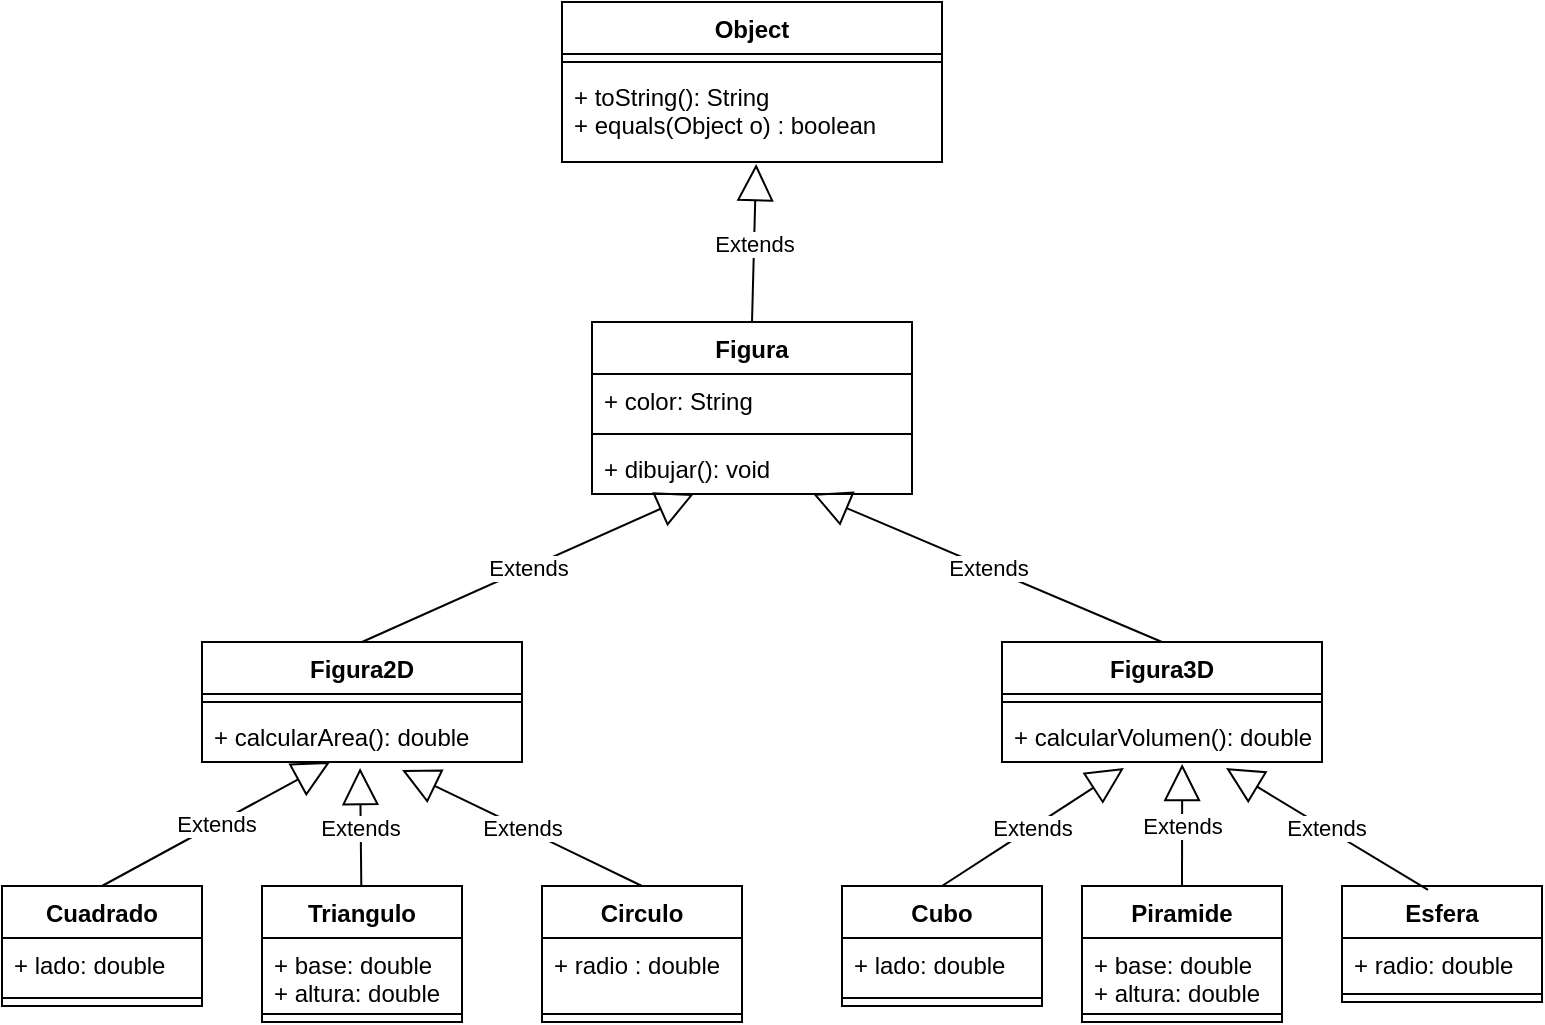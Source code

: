 <mxfile version="24.2.7" type="device">
  <diagram name="Página-1" id="gK0X3lMmf7q91TXC2wed">
    <mxGraphModel dx="1014" dy="640" grid="1" gridSize="10" guides="1" tooltips="1" connect="1" arrows="1" fold="1" page="1" pageScale="1" pageWidth="827" pageHeight="1169" math="0" shadow="0">
      <root>
        <mxCell id="0" />
        <mxCell id="1" parent="0" />
        <mxCell id="IVM7L2_SUEjDmZNIbEDR-1" value="Figura" style="swimlane;fontStyle=1;align=center;verticalAlign=top;childLayout=stackLayout;horizontal=1;startSize=26;horizontalStack=0;resizeParent=1;resizeParentMax=0;resizeLast=0;collapsible=1;marginBottom=0;whiteSpace=wrap;html=1;" vertex="1" parent="1">
          <mxGeometry x="315" y="260" width="160" height="86" as="geometry" />
        </mxCell>
        <mxCell id="IVM7L2_SUEjDmZNIbEDR-2" value="+ color: String" style="text;strokeColor=none;fillColor=none;align=left;verticalAlign=top;spacingLeft=4;spacingRight=4;overflow=hidden;rotatable=0;points=[[0,0.5],[1,0.5]];portConstraint=eastwest;whiteSpace=wrap;html=1;" vertex="1" parent="IVM7L2_SUEjDmZNIbEDR-1">
          <mxGeometry y="26" width="160" height="26" as="geometry" />
        </mxCell>
        <mxCell id="IVM7L2_SUEjDmZNIbEDR-3" value="" style="line;strokeWidth=1;fillColor=none;align=left;verticalAlign=middle;spacingTop=-1;spacingLeft=3;spacingRight=3;rotatable=0;labelPosition=right;points=[];portConstraint=eastwest;strokeColor=inherit;" vertex="1" parent="IVM7L2_SUEjDmZNIbEDR-1">
          <mxGeometry y="52" width="160" height="8" as="geometry" />
        </mxCell>
        <mxCell id="IVM7L2_SUEjDmZNIbEDR-4" value="+ dibujar(): void" style="text;strokeColor=none;fillColor=none;align=left;verticalAlign=top;spacingLeft=4;spacingRight=4;overflow=hidden;rotatable=0;points=[[0,0.5],[1,0.5]];portConstraint=eastwest;whiteSpace=wrap;html=1;" vertex="1" parent="IVM7L2_SUEjDmZNIbEDR-1">
          <mxGeometry y="60" width="160" height="26" as="geometry" />
        </mxCell>
        <mxCell id="IVM7L2_SUEjDmZNIbEDR-5" value="Object" style="swimlane;fontStyle=1;align=center;verticalAlign=top;childLayout=stackLayout;horizontal=1;startSize=26;horizontalStack=0;resizeParent=1;resizeParentMax=0;resizeLast=0;collapsible=1;marginBottom=0;whiteSpace=wrap;html=1;" vertex="1" parent="1">
          <mxGeometry x="300" y="100" width="190" height="80" as="geometry" />
        </mxCell>
        <mxCell id="IVM7L2_SUEjDmZNIbEDR-7" value="" style="line;strokeWidth=1;fillColor=none;align=left;verticalAlign=middle;spacingTop=-1;spacingLeft=3;spacingRight=3;rotatable=0;labelPosition=right;points=[];portConstraint=eastwest;strokeColor=inherit;" vertex="1" parent="IVM7L2_SUEjDmZNIbEDR-5">
          <mxGeometry y="26" width="190" height="8" as="geometry" />
        </mxCell>
        <mxCell id="IVM7L2_SUEjDmZNIbEDR-8" value="+ toString(): String&lt;div&gt;+ equals(Object o) : boolean&lt;/div&gt;" style="text;strokeColor=none;fillColor=none;align=left;verticalAlign=top;spacingLeft=4;spacingRight=4;overflow=hidden;rotatable=0;points=[[0,0.5],[1,0.5]];portConstraint=eastwest;whiteSpace=wrap;html=1;" vertex="1" parent="IVM7L2_SUEjDmZNIbEDR-5">
          <mxGeometry y="34" width="190" height="46" as="geometry" />
        </mxCell>
        <mxCell id="IVM7L2_SUEjDmZNIbEDR-9" value="Figura2D" style="swimlane;fontStyle=1;align=center;verticalAlign=top;childLayout=stackLayout;horizontal=1;startSize=26;horizontalStack=0;resizeParent=1;resizeParentMax=0;resizeLast=0;collapsible=1;marginBottom=0;whiteSpace=wrap;html=1;" vertex="1" parent="1">
          <mxGeometry x="120" y="420" width="160" height="60" as="geometry" />
        </mxCell>
        <mxCell id="IVM7L2_SUEjDmZNIbEDR-11" value="" style="line;strokeWidth=1;fillColor=none;align=left;verticalAlign=middle;spacingTop=-1;spacingLeft=3;spacingRight=3;rotatable=0;labelPosition=right;points=[];portConstraint=eastwest;strokeColor=inherit;" vertex="1" parent="IVM7L2_SUEjDmZNIbEDR-9">
          <mxGeometry y="26" width="160" height="8" as="geometry" />
        </mxCell>
        <mxCell id="IVM7L2_SUEjDmZNIbEDR-12" value="+ calcularArea(): double" style="text;strokeColor=none;fillColor=none;align=left;verticalAlign=top;spacingLeft=4;spacingRight=4;overflow=hidden;rotatable=0;points=[[0,0.5],[1,0.5]];portConstraint=eastwest;whiteSpace=wrap;html=1;" vertex="1" parent="IVM7L2_SUEjDmZNIbEDR-9">
          <mxGeometry y="34" width="160" height="26" as="geometry" />
        </mxCell>
        <mxCell id="IVM7L2_SUEjDmZNIbEDR-13" value="Figura3D" style="swimlane;fontStyle=1;align=center;verticalAlign=top;childLayout=stackLayout;horizontal=1;startSize=26;horizontalStack=0;resizeParent=1;resizeParentMax=0;resizeLast=0;collapsible=1;marginBottom=0;whiteSpace=wrap;html=1;" vertex="1" parent="1">
          <mxGeometry x="520" y="420" width="160" height="60" as="geometry" />
        </mxCell>
        <mxCell id="IVM7L2_SUEjDmZNIbEDR-15" value="" style="line;strokeWidth=1;fillColor=none;align=left;verticalAlign=middle;spacingTop=-1;spacingLeft=3;spacingRight=3;rotatable=0;labelPosition=right;points=[];portConstraint=eastwest;strokeColor=inherit;" vertex="1" parent="IVM7L2_SUEjDmZNIbEDR-13">
          <mxGeometry y="26" width="160" height="8" as="geometry" />
        </mxCell>
        <mxCell id="IVM7L2_SUEjDmZNIbEDR-16" value="+ calcularVolumen(): double" style="text;strokeColor=none;fillColor=none;align=left;verticalAlign=top;spacingLeft=4;spacingRight=4;overflow=hidden;rotatable=0;points=[[0,0.5],[1,0.5]];portConstraint=eastwest;whiteSpace=wrap;html=1;" vertex="1" parent="IVM7L2_SUEjDmZNIbEDR-13">
          <mxGeometry y="34" width="160" height="26" as="geometry" />
        </mxCell>
        <mxCell id="IVM7L2_SUEjDmZNIbEDR-20" value="Cuadrado" style="swimlane;fontStyle=1;align=center;verticalAlign=top;childLayout=stackLayout;horizontal=1;startSize=26;horizontalStack=0;resizeParent=1;resizeParentMax=0;resizeLast=0;collapsible=1;marginBottom=0;whiteSpace=wrap;html=1;" vertex="1" parent="1">
          <mxGeometry x="20" y="542" width="100" height="60" as="geometry" />
        </mxCell>
        <mxCell id="IVM7L2_SUEjDmZNIbEDR-21" value="+ lado: double" style="text;strokeColor=none;fillColor=none;align=left;verticalAlign=top;spacingLeft=4;spacingRight=4;overflow=hidden;rotatable=0;points=[[0,0.5],[1,0.5]];portConstraint=eastwest;whiteSpace=wrap;html=1;" vertex="1" parent="IVM7L2_SUEjDmZNIbEDR-20">
          <mxGeometry y="26" width="100" height="26" as="geometry" />
        </mxCell>
        <mxCell id="IVM7L2_SUEjDmZNIbEDR-22" value="" style="line;strokeWidth=1;fillColor=none;align=left;verticalAlign=middle;spacingTop=-1;spacingLeft=3;spacingRight=3;rotatable=0;labelPosition=right;points=[];portConstraint=eastwest;strokeColor=inherit;" vertex="1" parent="IVM7L2_SUEjDmZNIbEDR-20">
          <mxGeometry y="52" width="100" height="8" as="geometry" />
        </mxCell>
        <mxCell id="IVM7L2_SUEjDmZNIbEDR-24" value="Triangulo" style="swimlane;fontStyle=1;align=center;verticalAlign=top;childLayout=stackLayout;horizontal=1;startSize=26;horizontalStack=0;resizeParent=1;resizeParentMax=0;resizeLast=0;collapsible=1;marginBottom=0;whiteSpace=wrap;html=1;" vertex="1" parent="1">
          <mxGeometry x="150" y="542" width="100" height="68" as="geometry" />
        </mxCell>
        <mxCell id="IVM7L2_SUEjDmZNIbEDR-25" value="+ base: double&lt;div&gt;+ altura: double&lt;/div&gt;" style="text;strokeColor=none;fillColor=none;align=left;verticalAlign=top;spacingLeft=4;spacingRight=4;overflow=hidden;rotatable=0;points=[[0,0.5],[1,0.5]];portConstraint=eastwest;whiteSpace=wrap;html=1;" vertex="1" parent="IVM7L2_SUEjDmZNIbEDR-24">
          <mxGeometry y="26" width="100" height="34" as="geometry" />
        </mxCell>
        <mxCell id="IVM7L2_SUEjDmZNIbEDR-26" value="" style="line;strokeWidth=1;fillColor=none;align=left;verticalAlign=middle;spacingTop=-1;spacingLeft=3;spacingRight=3;rotatable=0;labelPosition=right;points=[];portConstraint=eastwest;strokeColor=inherit;" vertex="1" parent="IVM7L2_SUEjDmZNIbEDR-24">
          <mxGeometry y="60" width="100" height="8" as="geometry" />
        </mxCell>
        <mxCell id="IVM7L2_SUEjDmZNIbEDR-28" value="Circulo" style="swimlane;fontStyle=1;align=center;verticalAlign=top;childLayout=stackLayout;horizontal=1;startSize=26;horizontalStack=0;resizeParent=1;resizeParentMax=0;resizeLast=0;collapsible=1;marginBottom=0;whiteSpace=wrap;html=1;" vertex="1" parent="1">
          <mxGeometry x="290" y="542" width="100" height="68" as="geometry" />
        </mxCell>
        <mxCell id="IVM7L2_SUEjDmZNIbEDR-29" value="+ radio : double" style="text;strokeColor=none;fillColor=none;align=left;verticalAlign=top;spacingLeft=4;spacingRight=4;overflow=hidden;rotatable=0;points=[[0,0.5],[1,0.5]];portConstraint=eastwest;whiteSpace=wrap;html=1;" vertex="1" parent="IVM7L2_SUEjDmZNIbEDR-28">
          <mxGeometry y="26" width="100" height="34" as="geometry" />
        </mxCell>
        <mxCell id="IVM7L2_SUEjDmZNIbEDR-30" value="" style="line;strokeWidth=1;fillColor=none;align=left;verticalAlign=middle;spacingTop=-1;spacingLeft=3;spacingRight=3;rotatable=0;labelPosition=right;points=[];portConstraint=eastwest;strokeColor=inherit;" vertex="1" parent="IVM7L2_SUEjDmZNIbEDR-28">
          <mxGeometry y="60" width="100" height="8" as="geometry" />
        </mxCell>
        <mxCell id="IVM7L2_SUEjDmZNIbEDR-31" value="Cubo" style="swimlane;fontStyle=1;align=center;verticalAlign=top;childLayout=stackLayout;horizontal=1;startSize=26;horizontalStack=0;resizeParent=1;resizeParentMax=0;resizeLast=0;collapsible=1;marginBottom=0;whiteSpace=wrap;html=1;" vertex="1" parent="1">
          <mxGeometry x="440" y="542" width="100" height="60" as="geometry" />
        </mxCell>
        <mxCell id="IVM7L2_SUEjDmZNIbEDR-32" value="+ lado: double" style="text;strokeColor=none;fillColor=none;align=left;verticalAlign=top;spacingLeft=4;spacingRight=4;overflow=hidden;rotatable=0;points=[[0,0.5],[1,0.5]];portConstraint=eastwest;whiteSpace=wrap;html=1;" vertex="1" parent="IVM7L2_SUEjDmZNIbEDR-31">
          <mxGeometry y="26" width="100" height="26" as="geometry" />
        </mxCell>
        <mxCell id="IVM7L2_SUEjDmZNIbEDR-33" value="" style="line;strokeWidth=1;fillColor=none;align=left;verticalAlign=middle;spacingTop=-1;spacingLeft=3;spacingRight=3;rotatable=0;labelPosition=right;points=[];portConstraint=eastwest;strokeColor=inherit;" vertex="1" parent="IVM7L2_SUEjDmZNIbEDR-31">
          <mxGeometry y="52" width="100" height="8" as="geometry" />
        </mxCell>
        <mxCell id="IVM7L2_SUEjDmZNIbEDR-37" value="Piramide" style="swimlane;fontStyle=1;align=center;verticalAlign=top;childLayout=stackLayout;horizontal=1;startSize=26;horizontalStack=0;resizeParent=1;resizeParentMax=0;resizeLast=0;collapsible=1;marginBottom=0;whiteSpace=wrap;html=1;" vertex="1" parent="1">
          <mxGeometry x="560" y="542" width="100" height="68" as="geometry" />
        </mxCell>
        <mxCell id="IVM7L2_SUEjDmZNIbEDR-38" value="+ base: double&lt;div&gt;+ altura: double&lt;/div&gt;" style="text;strokeColor=none;fillColor=none;align=left;verticalAlign=top;spacingLeft=4;spacingRight=4;overflow=hidden;rotatable=0;points=[[0,0.5],[1,0.5]];portConstraint=eastwest;whiteSpace=wrap;html=1;" vertex="1" parent="IVM7L2_SUEjDmZNIbEDR-37">
          <mxGeometry y="26" width="100" height="34" as="geometry" />
        </mxCell>
        <mxCell id="IVM7L2_SUEjDmZNIbEDR-39" value="" style="line;strokeWidth=1;fillColor=none;align=left;verticalAlign=middle;spacingTop=-1;spacingLeft=3;spacingRight=3;rotatable=0;labelPosition=right;points=[];portConstraint=eastwest;strokeColor=inherit;" vertex="1" parent="IVM7L2_SUEjDmZNIbEDR-37">
          <mxGeometry y="60" width="100" height="8" as="geometry" />
        </mxCell>
        <mxCell id="IVM7L2_SUEjDmZNIbEDR-40" value="Esfera" style="swimlane;fontStyle=1;align=center;verticalAlign=top;childLayout=stackLayout;horizontal=1;startSize=26;horizontalStack=0;resizeParent=1;resizeParentMax=0;resizeLast=0;collapsible=1;marginBottom=0;whiteSpace=wrap;html=1;" vertex="1" parent="1">
          <mxGeometry x="690" y="542" width="100" height="58" as="geometry" />
        </mxCell>
        <mxCell id="IVM7L2_SUEjDmZNIbEDR-41" value="+ radio: double" style="text;strokeColor=none;fillColor=none;align=left;verticalAlign=top;spacingLeft=4;spacingRight=4;overflow=hidden;rotatable=0;points=[[0,0.5],[1,0.5]];portConstraint=eastwest;whiteSpace=wrap;html=1;" vertex="1" parent="IVM7L2_SUEjDmZNIbEDR-40">
          <mxGeometry y="26" width="100" height="24" as="geometry" />
        </mxCell>
        <mxCell id="IVM7L2_SUEjDmZNIbEDR-42" value="" style="line;strokeWidth=1;fillColor=none;align=left;verticalAlign=middle;spacingTop=-1;spacingLeft=3;spacingRight=3;rotatable=0;labelPosition=right;points=[];portConstraint=eastwest;strokeColor=inherit;" vertex="1" parent="IVM7L2_SUEjDmZNIbEDR-40">
          <mxGeometry y="50" width="100" height="8" as="geometry" />
        </mxCell>
        <mxCell id="IVM7L2_SUEjDmZNIbEDR-43" value="Extends" style="endArrow=block;endSize=16;endFill=0;html=1;rounded=0;exitX=0.5;exitY=0;exitDx=0;exitDy=0;entryX=0.511;entryY=1.022;entryDx=0;entryDy=0;entryPerimeter=0;" edge="1" parent="1" source="IVM7L2_SUEjDmZNIbEDR-1" target="IVM7L2_SUEjDmZNIbEDR-8">
          <mxGeometry width="160" relative="1" as="geometry">
            <mxPoint x="330" y="400" as="sourcePoint" />
            <mxPoint x="490" y="400" as="targetPoint" />
          </mxGeometry>
        </mxCell>
        <mxCell id="IVM7L2_SUEjDmZNIbEDR-44" value="Extends" style="endArrow=block;endSize=16;endFill=0;html=1;rounded=0;exitX=0.5;exitY=0;exitDx=0;exitDy=0;" edge="1" parent="1" source="IVM7L2_SUEjDmZNIbEDR-9" target="IVM7L2_SUEjDmZNIbEDR-4">
          <mxGeometry width="160" relative="1" as="geometry">
            <mxPoint x="405" y="270" as="sourcePoint" />
            <mxPoint x="370" y="350" as="targetPoint" />
          </mxGeometry>
        </mxCell>
        <mxCell id="IVM7L2_SUEjDmZNIbEDR-45" value="Extends" style="endArrow=block;endSize=16;endFill=0;html=1;rounded=0;exitX=0.5;exitY=0;exitDx=0;exitDy=0;" edge="1" parent="1" source="IVM7L2_SUEjDmZNIbEDR-13" target="IVM7L2_SUEjDmZNIbEDR-4">
          <mxGeometry width="160" relative="1" as="geometry">
            <mxPoint x="210" y="430" as="sourcePoint" />
            <mxPoint x="380" y="360" as="targetPoint" />
          </mxGeometry>
        </mxCell>
        <mxCell id="IVM7L2_SUEjDmZNIbEDR-46" value="Extends" style="endArrow=block;endSize=16;endFill=0;html=1;rounded=0;exitX=0.5;exitY=0;exitDx=0;exitDy=0;entryX=0.4;entryY=1;entryDx=0;entryDy=0;entryPerimeter=0;" edge="1" parent="1" source="IVM7L2_SUEjDmZNIbEDR-20" target="IVM7L2_SUEjDmZNIbEDR-12">
          <mxGeometry width="160" relative="1" as="geometry">
            <mxPoint x="210" y="430" as="sourcePoint" />
            <mxPoint x="376" y="356" as="targetPoint" />
          </mxGeometry>
        </mxCell>
        <mxCell id="IVM7L2_SUEjDmZNIbEDR-47" value="Extends" style="endArrow=block;endSize=16;endFill=0;html=1;rounded=0;entryX=0.494;entryY=1.115;entryDx=0;entryDy=0;entryPerimeter=0;" edge="1" parent="1" source="IVM7L2_SUEjDmZNIbEDR-24" target="IVM7L2_SUEjDmZNIbEDR-12">
          <mxGeometry width="160" relative="1" as="geometry">
            <mxPoint x="80" y="552" as="sourcePoint" />
            <mxPoint x="194" y="490" as="targetPoint" />
          </mxGeometry>
        </mxCell>
        <mxCell id="IVM7L2_SUEjDmZNIbEDR-48" value="Extends" style="endArrow=block;endSize=16;endFill=0;html=1;rounded=0;entryX=0.625;entryY=1.154;entryDx=0;entryDy=0;entryPerimeter=0;exitX=0.5;exitY=0;exitDx=0;exitDy=0;" edge="1" parent="1" source="IVM7L2_SUEjDmZNIbEDR-28" target="IVM7L2_SUEjDmZNIbEDR-12">
          <mxGeometry width="160" relative="1" as="geometry">
            <mxPoint x="210" y="552" as="sourcePoint" />
            <mxPoint x="209" y="493" as="targetPoint" />
          </mxGeometry>
        </mxCell>
        <mxCell id="IVM7L2_SUEjDmZNIbEDR-49" value="Extends" style="endArrow=block;endSize=16;endFill=0;html=1;rounded=0;entryX=0.381;entryY=1.115;entryDx=0;entryDy=0;entryPerimeter=0;exitX=0.5;exitY=0;exitDx=0;exitDy=0;" edge="1" parent="1" source="IVM7L2_SUEjDmZNIbEDR-31" target="IVM7L2_SUEjDmZNIbEDR-16">
          <mxGeometry width="160" relative="1" as="geometry">
            <mxPoint x="350" y="552" as="sourcePoint" />
            <mxPoint x="230" y="494" as="targetPoint" />
          </mxGeometry>
        </mxCell>
        <mxCell id="IVM7L2_SUEjDmZNIbEDR-50" value="Extends" style="endArrow=block;endSize=16;endFill=0;html=1;rounded=0;entryX=0.563;entryY=1.038;entryDx=0;entryDy=0;entryPerimeter=0;exitX=0.5;exitY=0;exitDx=0;exitDy=0;" edge="1" parent="1" source="IVM7L2_SUEjDmZNIbEDR-37" target="IVM7L2_SUEjDmZNIbEDR-16">
          <mxGeometry width="160" relative="1" as="geometry">
            <mxPoint x="500" y="552" as="sourcePoint" />
            <mxPoint x="581" y="493" as="targetPoint" />
          </mxGeometry>
        </mxCell>
        <mxCell id="IVM7L2_SUEjDmZNIbEDR-51" value="Extends" style="endArrow=block;endSize=16;endFill=0;html=1;rounded=0;entryX=0.7;entryY=1.115;entryDx=0;entryDy=0;entryPerimeter=0;exitX=0.43;exitY=0.034;exitDx=0;exitDy=0;exitPerimeter=0;" edge="1" parent="1" source="IVM7L2_SUEjDmZNIbEDR-40" target="IVM7L2_SUEjDmZNIbEDR-16">
          <mxGeometry width="160" relative="1" as="geometry">
            <mxPoint x="620" y="552" as="sourcePoint" />
            <mxPoint x="620" y="491" as="targetPoint" />
          </mxGeometry>
        </mxCell>
      </root>
    </mxGraphModel>
  </diagram>
</mxfile>
